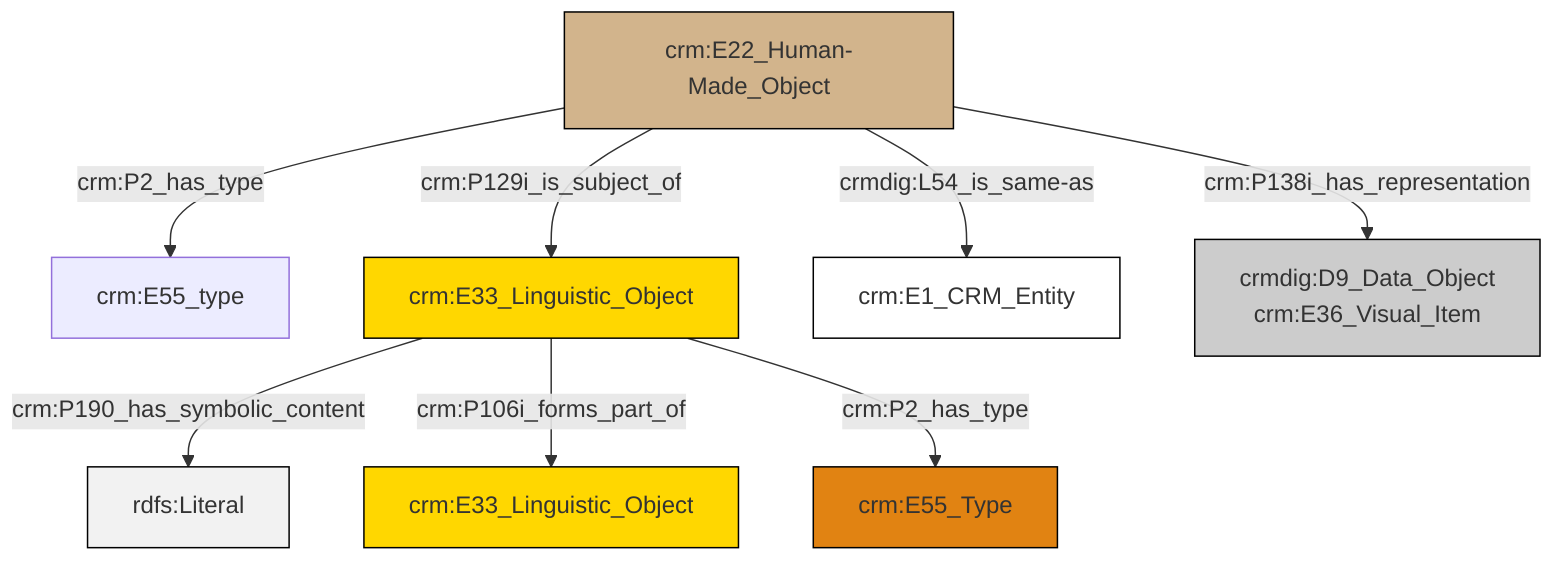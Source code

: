 graph TD
classDef Literal fill:#f2f2f2,stroke:#000000;
classDef CRM_Entity fill:#FFFFFF,stroke:#000000;
classDef Temporal_Entity fill:#00C9E6, stroke:#000000;
classDef Type fill:#E18312, stroke:#000000;
classDef Time-Span fill:#2C9C91, stroke:#000000;
classDef Appellation fill:#FFEB7F, stroke:#000000;
classDef Place fill:#008836, stroke:#000000;
classDef Persistent_Item fill:#B266B2, stroke:#000000;
classDef Conceptual_Object fill:#FFD700, stroke:#000000;
classDef Physical_Thing fill:#D2B48C, stroke:#000000;
classDef Actor fill:#f58aad, stroke:#000000;
classDef PC_Classes fill:#4ce600, stroke:#000000;
classDef Multi fill:#cccccc,stroke:#000000;

0["crm:E22_Human-Made_Object"]:::Physical_Thing -->|crm:P2_has_type| 1["crm:E55_type"]:::Default
5["crm:E33_Linguistic_Object"]:::Conceptual_Object -->|crm:P190_has_symbolic_content| 6[rdfs:Literal]:::Literal
5["crm:E33_Linguistic_Object"]:::Conceptual_Object -->|crm:P106i_forms_part_of| 13["crm:E33_Linguistic_Object"]:::Conceptual_Object
0["crm:E22_Human-Made_Object"]:::Physical_Thing -->|crm:P138i_has_representation| 10["crmdig:D9_Data_Object<br>crm:E36_Visual_Item"]:::Multi
0["crm:E22_Human-Made_Object"]:::Physical_Thing -->|crmdig:L54_is_same-as| 8["crm:E1_CRM_Entity"]:::CRM_Entity
5["crm:E33_Linguistic_Object"]:::Conceptual_Object -->|crm:P2_has_type| 2["crm:E55_Type"]:::Type
0["crm:E22_Human-Made_Object"]:::Physical_Thing -->|crm:P129i_is_subject_of| 5["crm:E33_Linguistic_Object"]:::Conceptual_Object